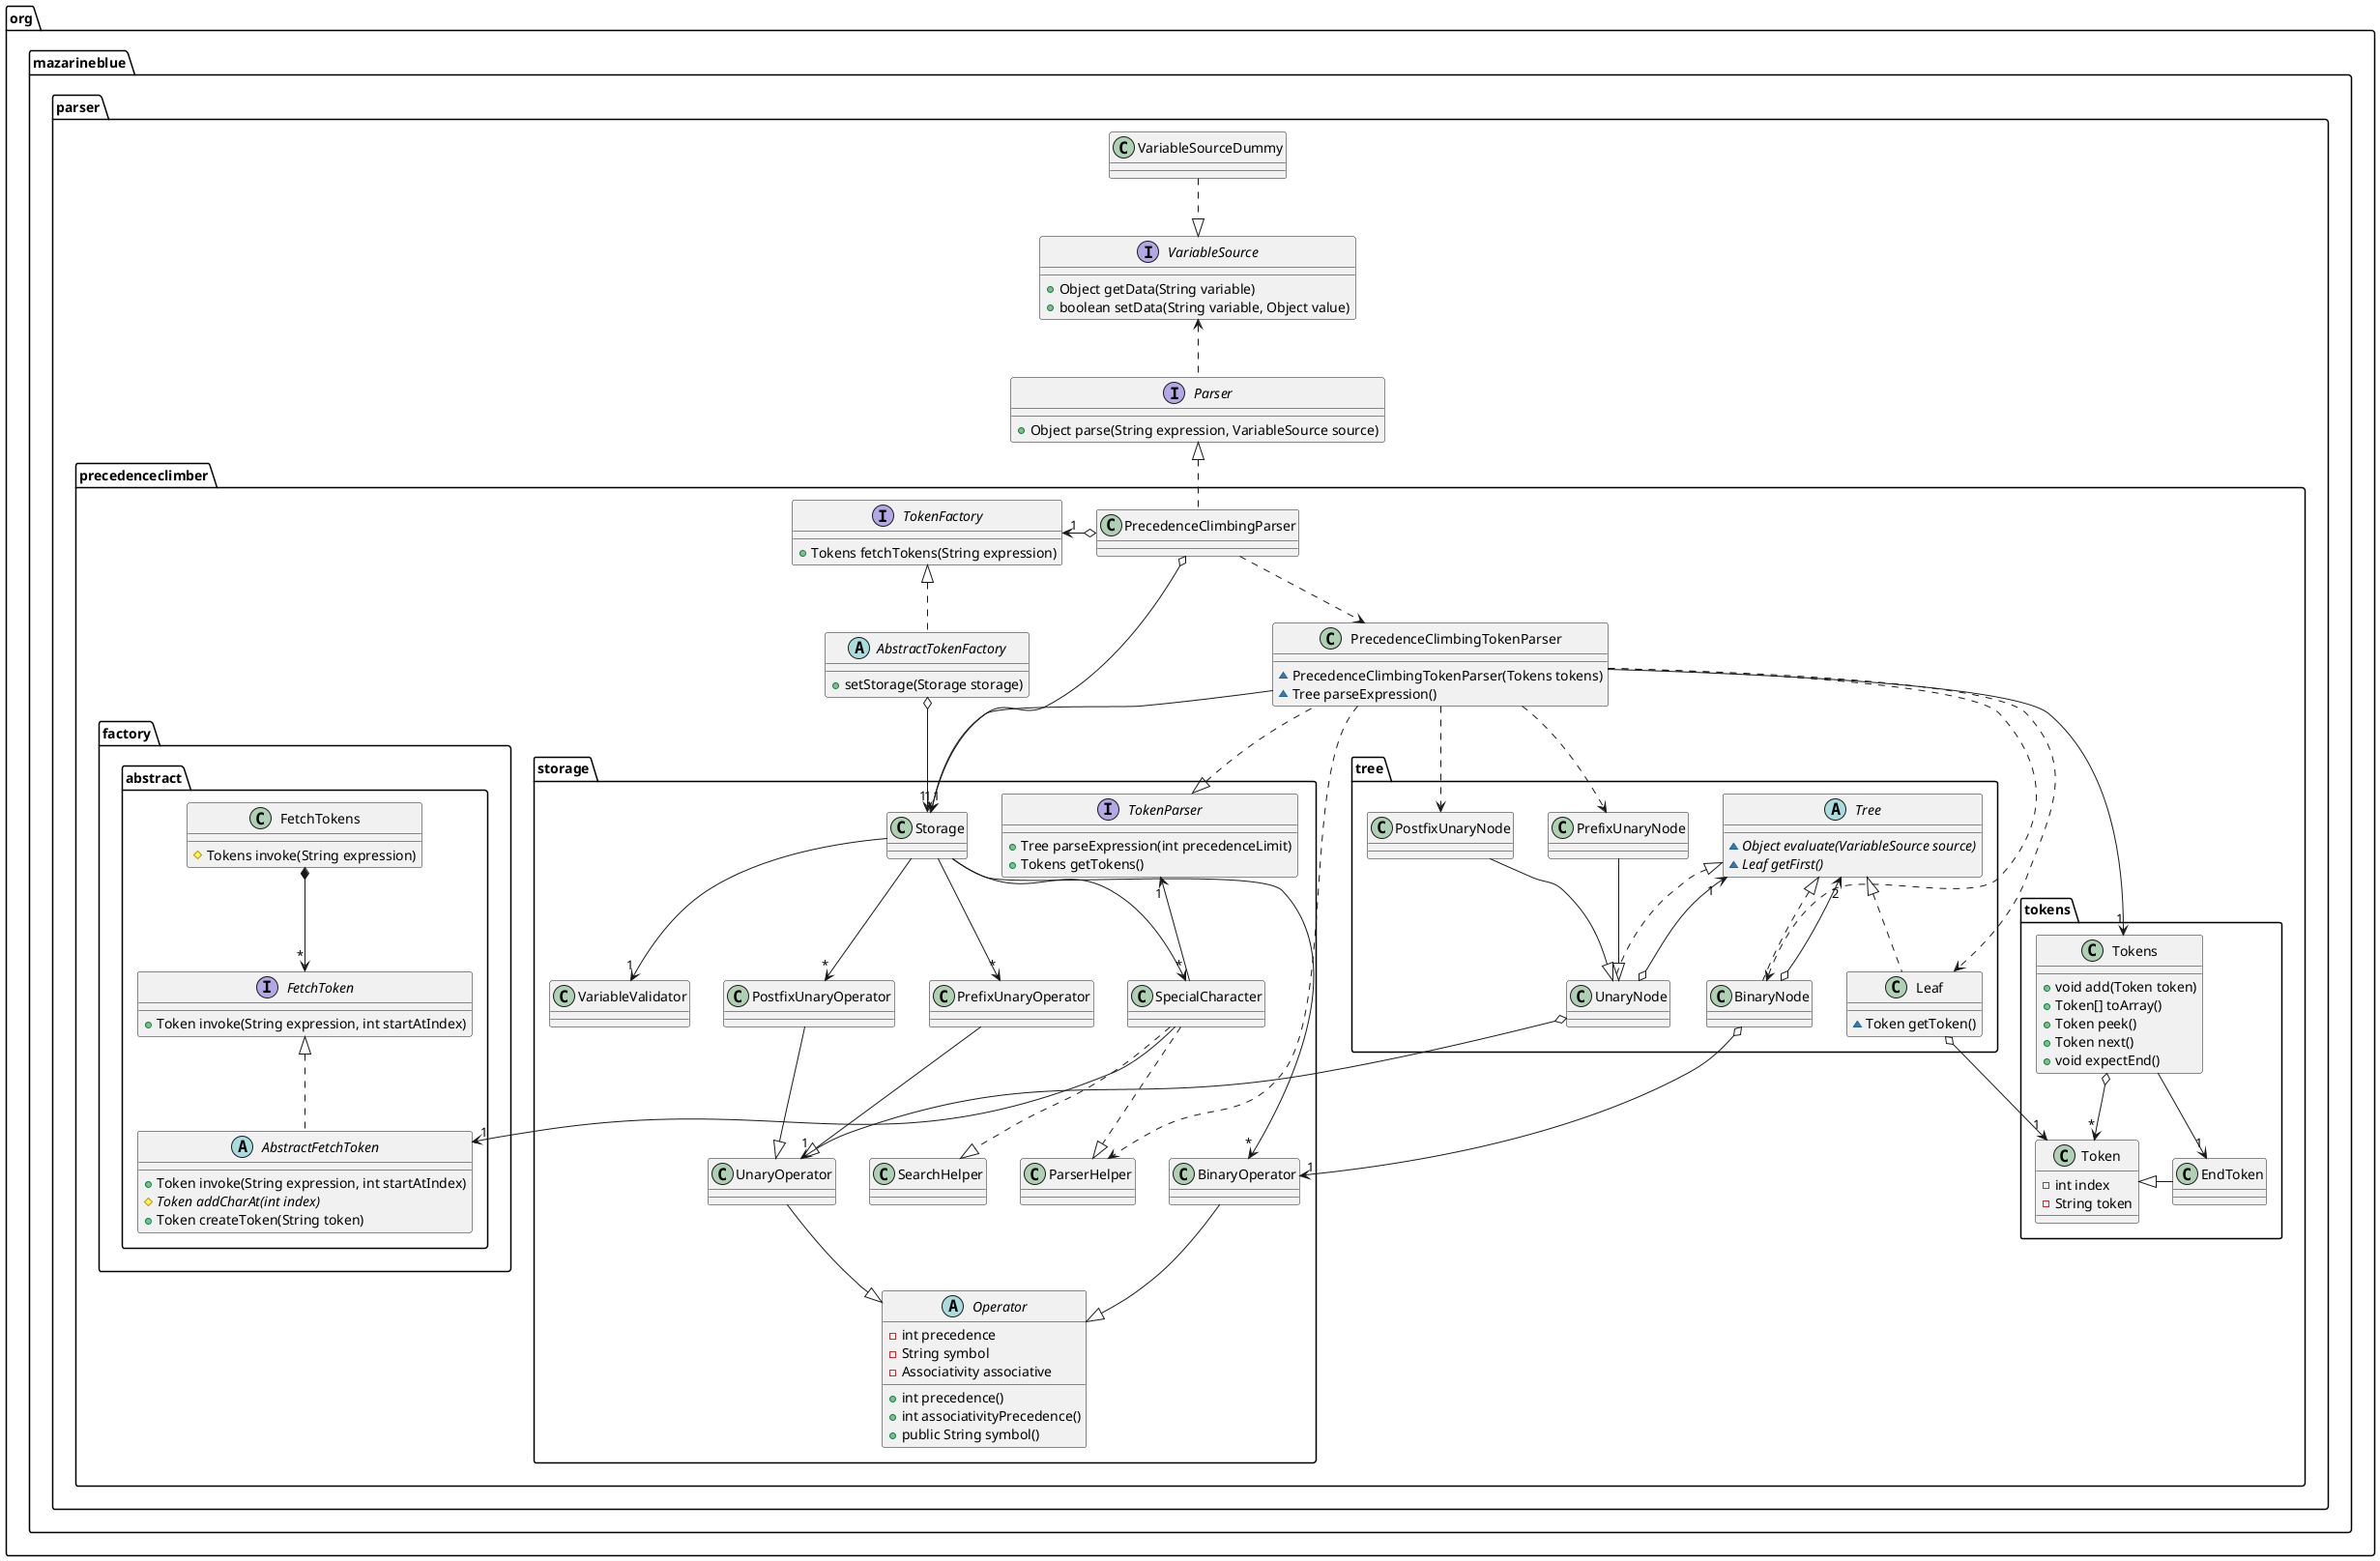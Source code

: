 @startuml
interface org.mazarineblue.parser.Parser {
    +Object parse(String expression, VariableSource source)
}
interface org.mazarineblue.parser.VariableSource {
    +Object getData(String variable)
    +boolean setData(String variable, Object value)
}
interface org.mazarineblue.parser.precedenceclimber.TokenFactory {
    +Tokens fetchTokens(String expression)
}
interface org.mazarineblue.parser.precedenceclimber.storage.TokenParser {
    +Tree parseExpression(int precedenceLimit)
    +Tokens getTokens()
}
abstract class org.mazarineblue.parser.precedenceclimber.factory.abstract.AbstractFetchToken {
    +Token invoke(String expression, int startAtIndex)
    #{abstract} Token addCharAt(int index)
    +Token createToken(String token)
}
abstract class org.mazarineblue.parser.precedenceclimber.AbstractTokenFactory {
    +setStorage(Storage storage)
}
abstract class org.mazarineblue.parser.precedenceclimber.tree.Tree {
    ~{abstract} Object evaluate(VariableSource source)
    ~{abstract} Leaf getFirst()
}
abstract class org.mazarineblue.parser.precedenceclimber.storage.Operator {
    -int precedence
    -String symbol
    -Associativity associative
    +int precedence()
    +int associativityPrecedence()
    +public String symbol()
}
class org.mazarineblue.parser.precedenceclimber.factory.abstract.FetchTokens {
    #Tokens invoke(String expression)
}
interface org.mazarineblue.parser.precedenceclimber.factory.abstract.FetchToken {
    +Token invoke(String expression, int startAtIndex)
}
class org.mazarineblue.parser.precedenceclimber.PrecedenceClimbingTokenParser {
    ~PrecedenceClimbingTokenParser(Tokens tokens)
    ~Tree parseExpression()
}
class org.mazarineblue.parser.precedenceclimber.tree.Leaf {
    ~Token getToken()
}
class org.mazarineblue.parser.precedenceclimber.tokens.Tokens {
    +void add(Token token)
    +Token[] toArray()
    +Token peek()
    +Token next()
    +void expectEnd()
}
class org.mazarineblue.parser.precedenceclimber.tokens.Token {
    -int index
    -String token
}

org.mazarineblue.parser.VariableSource <.. org.mazarineblue.parser.Parser
org.mazarineblue.parser.VariableSourceDummy ..|> org.mazarineblue.parser.VariableSource

org.mazarineblue.parser.Parser <|.. org.mazarineblue.parser.precedenceclimber.PrecedenceClimbingParser
org.mazarineblue.parser.precedenceclimber.PrecedenceClimbingParser o-> "1" org.mazarineblue.parser.precedenceclimber.TokenFactory
org.mazarineblue.parser.precedenceclimber.PrecedenceClimbingParser o--> "1" org.mazarineblue.parser.precedenceclimber.storage.Storage
org.mazarineblue.parser.precedenceclimber.PrecedenceClimbingParser ..> org.mazarineblue.parser.precedenceclimber.PrecedenceClimbingTokenParser

org.mazarineblue.parser.precedenceclimber.storage.TokenParser <|.. org.mazarineblue.parser.precedenceclimber.PrecedenceClimbingTokenParser
org.mazarineblue.parser.precedenceclimber.PrecedenceClimbingTokenParser --> "1" org.mazarineblue.parser.precedenceclimber.tokens.Tokens
org.mazarineblue.parser.precedenceclimber.PrecedenceClimbingTokenParser --> "1" org.mazarineblue.parser.precedenceclimber.storage.Storage

org.mazarineblue.parser.precedenceclimber.tokens.Tokens --> "1" org.mazarineblue.parser.precedenceclimber.tokens.EndToken
org.mazarineblue.parser.precedenceclimber.tokens.Tokens o--> "*" org.mazarineblue.parser.precedenceclimber.tokens.Token
org.mazarineblue.parser.precedenceclimber.tokens.Token <|- org.mazarineblue.parser.precedenceclimber.tokens.EndToken

org.mazarineblue.parser.precedenceclimber.TokenFactory <|.. org.mazarineblue.parser.precedenceclimber.AbstractTokenFactory
org.mazarineblue.parser.precedenceclimber.AbstractTokenFactory o--> "1" org.mazarineblue.parser.precedenceclimber.storage.Storage

org.mazarineblue.parser.precedenceclimber.factory.abstract.FetchTokens *--> "*" org.mazarineblue.parser.precedenceclimber.factory.abstract.FetchToken

org.mazarineblue.parser.precedenceclimber.factory.abstract.FetchToken <|.. org.mazarineblue.parser.precedenceclimber.factory.abstract.AbstractFetchToken

org.mazarineblue.parser.precedenceclimber.PrecedenceClimbingTokenParser ..> org.mazarineblue.parser.precedenceclimber.tree.Leaf
org.mazarineblue.parser.precedenceclimber.PrecedenceClimbingTokenParser ..> org.mazarineblue.parser.precedenceclimber.tree.BinaryNode
org.mazarineblue.parser.precedenceclimber.PrecedenceClimbingTokenParser ..> org.mazarineblue.parser.precedenceclimber.tree.PrefixUnaryNode
org.mazarineblue.parser.precedenceclimber.PrecedenceClimbingTokenParser ..> org.mazarineblue.parser.precedenceclimber.tree.PostfixUnaryNode
org.mazarineblue.parser.precedenceclimber.PrecedenceClimbingTokenParser ..> org.mazarineblue.parser.precedenceclimber.storage.ParserHelper

org.mazarineblue.parser.precedenceclimber.tree.Tree <|.. org.mazarineblue.parser.precedenceclimber.tree.Leaf
org.mazarineblue.parser.precedenceclimber.tree.Tree <|.. org.mazarineblue.parser.precedenceclimber.tree.BinaryNode
org.mazarineblue.parser.precedenceclimber.tree.Tree <|.. org.mazarineblue.parser.precedenceclimber.tree.UnaryNode
org.mazarineblue.parser.precedenceclimber.tree.PrefixUnaryNode --|> org.mazarineblue.parser.precedenceclimber.tree.UnaryNode
org.mazarineblue.parser.precedenceclimber.tree.PostfixUnaryNode --|> org.mazarineblue.parser.precedenceclimber.tree.UnaryNode

org.mazarineblue.parser.precedenceclimber.tree.Leaf o--> "1" org.mazarineblue.parser.precedenceclimber.tokens.Token
org.mazarineblue.parser.precedenceclimber.tree.BinaryNode o--> "1" org.mazarineblue.parser.precedenceclimber.storage.BinaryOperator
org.mazarineblue.parser.precedenceclimber.tree.BinaryNode o--> "2" org.mazarineblue.parser.precedenceclimber.tree.Tree
org.mazarineblue.parser.precedenceclimber.tree.UnaryNode o--> "1" org.mazarineblue.parser.precedenceclimber.storage.UnaryOperator
org.mazarineblue.parser.precedenceclimber.tree.UnaryNode o--> "1" org.mazarineblue.parser.precedenceclimber.tree.Tree

org.mazarineblue.parser.precedenceclimber.storage.Storage --> "*" org.mazarineblue.parser.precedenceclimber.storage.SpecialCharacter
org.mazarineblue.parser.precedenceclimber.storage.Storage --> "*" org.mazarineblue.parser.precedenceclimber.storage.BinaryOperator
org.mazarineblue.parser.precedenceclimber.storage.Storage --> "*" org.mazarineblue.parser.precedenceclimber.storage.PostfixUnaryOperator
org.mazarineblue.parser.precedenceclimber.storage.Storage --> "*" org.mazarineblue.parser.precedenceclimber.storage.PrefixUnaryOperator
org.mazarineblue.parser.precedenceclimber.storage.Storage --> "1" org.mazarineblue.parser.precedenceclimber.storage.VariableValidator

org.mazarineblue.parser.precedenceclimber.storage.SpecialCharacter ..|> org.mazarineblue.parser.precedenceclimber.storage.SearchHelper
org.mazarineblue.parser.precedenceclimber.storage.SpecialCharacter .down.|> org.mazarineblue.parser.precedenceclimber.storage.ParserHelper
org.mazarineblue.parser.precedenceclimber.storage.SpecialCharacter -up-> "1" org.mazarineblue.parser.precedenceclimber.storage.TokenParser
org.mazarineblue.parser.precedenceclimber.storage.SpecialCharacter --> "1" org.mazarineblue.parser.precedenceclimber.factory.abstract.AbstractFetchToken

org.mazarineblue.parser.precedenceclimber.storage.BinaryOperator --|> org.mazarineblue.parser.precedenceclimber.storage.Operator
org.mazarineblue.parser.precedenceclimber.storage.UnaryOperator --|> org.mazarineblue.parser.precedenceclimber.storage.Operator
org.mazarineblue.parser.precedenceclimber.storage.PostfixUnaryOperator --|> org.mazarineblue.parser.precedenceclimber.storage.UnaryOperator
org.mazarineblue.parser.precedenceclimber.storage.PrefixUnaryOperator --|> org.mazarineblue.parser.precedenceclimber.storage.UnaryOperator
@enduml
